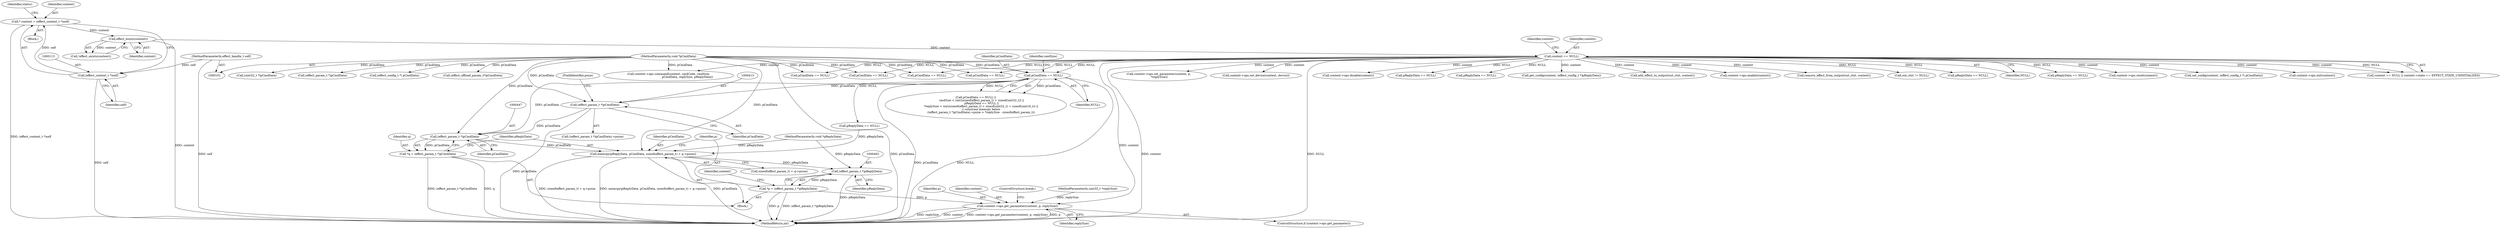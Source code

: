 digraph "0_Android_073a80800f341325932c66818ce4302b312909a4@pointer" {
"1000446" [label="(Call,(effect_param_t *)pCmdData)"];
"1000412" [label="(Call,(effect_param_t *)pCmdData)"];
"1000379" [label="(Call,pCmdData == NULL)"];
"1000105" [label="(MethodParameterIn,void *pCmdData)"];
"1000135" [label="(Call,context == NULL)"];
"1000125" [label="(Call,effect_exists(context))"];
"1000110" [label="(Call,* context = (effect_context_t *)self)"];
"1000112" [label="(Call,(effect_context_t *)self)"];
"1000102" [label="(MethodParameterIn,effect_handle_t self)"];
"1000444" [label="(Call,*q = (effect_param_t *)pCmdData)"];
"1000449" [label="(Call,memcpy(pReplyData, pCmdData, sizeof(effect_param_t) + q->psize))"];
"1000461" [label="(Call,(effect_param_t *)pReplyData)"];
"1000459" [label="(Call,*p = (effect_param_t *)pReplyData)"];
"1000470" [label="(Call,context->ops.get_parameter(context, p, replySize))"];
"1000363" [label="(Call,context->ops.disable(context))"];
"1000412" [label="(Call,(effect_param_t *)pCmdData)"];
"1000393" [label="(Call,pReplyData == NULL)"];
"1000140" [label="(Identifier,context)"];
"1000125" [label="(Call,effect_exists(context))"];
"1000110" [label="(Call,* context = (effect_context_t *)self)"];
"1000479" [label="(Call,pCmdData == NULL)"];
"1000463" [label="(Identifier,pReplyData)"];
"1000467" [label="(Identifier,context)"];
"1000459" [label="(Call,*p = (effect_param_t *)pReplyData)"];
"1000155" [label="(Call,pReplyData == NULL)"];
"1000384" [label="(Identifier,cmdSize)"];
"1000570" [label="(Call,(uint32_t *)pCmdData)"];
"1000102" [label="(MethodParameterIn,effect_handle_t self)"];
"1000411" [label="(Call,((effect_param_t *)pCmdData)->psize)"];
"1000415" [label="(FieldIdentifier,psize)"];
"1000136" [label="(Identifier,context)"];
"1000274" [label="(Call,pReplyData == NULL)"];
"1000524" [label="(Call,(effect_param_t *)pCmdData)"];
"1000255" [label="(Call,get_config(context, (effect_config_t *)pReplyData))"];
"1000473" [label="(Identifier,replySize)"];
"1000223" [label="(Call,(effect_config_t *) pCmdData)"];
"1000684" [label="(Call,add_effect_to_output(out_ctxt, context))"];
"1000112" [label="(Call,(effect_context_t *)self)"];
"1000311" [label="(Call,context->ops.enable(context))"];
"1000451" [label="(Identifier,pCmdData)"];
"1000664" [label="(Call,remove_effect_from_output(out_ctxt, context))"];
"1000472" [label="(Identifier,p)"];
"1000445" [label="(Identifier,q)"];
"1000378" [label="(Call,pCmdData == NULL ||\n             cmdSize < (int)(sizeof(effect_param_t) + sizeof(uint32_t)) ||\n             pReplyData == NULL ||\n            *replySize < (int)(sizeof(effect_param_t) + sizeof(uint32_t) + sizeof(uint16_t)) ||\n            // constrain memcpy below\n            ((effect_param_t *)pCmdData)->psize > *replySize - sizeof(effect_param_t))"];
"1000661" [label="(Call,out_ctxt != NULL)"];
"1000450" [label="(Identifier,pReplyData)"];
"1000376" [label="(Block,)"];
"1000444" [label="(Call,*q = (effect_param_t *)pCmdData)"];
"1000551" [label="(Call,pCmdData == NULL)"];
"1000230" [label="(Call,pReplyData == NULL)"];
"1000137" [label="(Identifier,NULL)"];
"1000326" [label="(Call,pReplyData == NULL)"];
"1000470" [label="(Call,context->ops.get_parameter(context, p, replySize))"];
"1000471" [label="(Identifier,context)"];
"1000114" [label="(Identifier,self)"];
"1000474" [label="(ControlStructure,break;)"];
"1000135" [label="(Call,context == NULL)"];
"1000268" [label="(Call,context->ops.reset(context))"];
"1000124" [label="(Call,!effect_exists(context))"];
"1000118" [label="(Identifier,status)"];
"1000460" [label="(Identifier,p)"];
"1000414" [label="(Identifier,pCmdData)"];
"1000620" [label="(Call,(effect_offload_param_t*)pCmdData)"];
"1000448" [label="(Identifier,pCmdData)"];
"1000380" [label="(Identifier,pCmdData)"];
"1000461" [label="(Call,(effect_param_t *)pReplyData)"];
"1000449" [label="(Call,memcpy(pReplyData, pCmdData, sizeof(effect_param_t) + q->psize))"];
"1000126" [label="(Identifier,context)"];
"1000596" [label="(Call,pCmdData == NULL)"];
"1000221" [label="(Call,set_config(context, (effect_config_t *) pCmdData))"];
"1000379" [label="(Call,pCmdData == NULL)"];
"1000701" [label="(Call,context->ops.command(context, cmdCode, cmdSize,\n                                          pCmdData, replySize, pReplyData))"];
"1000107" [label="(MethodParameterIn,void *pReplyData)"];
"1000111" [label="(Identifier,context)"];
"1000452" [label="(Call,sizeof(effect_param_t) + q->psize)"];
"1000446" [label="(Call,(effect_param_t *)pCmdData)"];
"1000108" [label="(Block,)"];
"1000180" [label="(Call,context->ops.init(context))"];
"1000381" [label="(Identifier,NULL)"];
"1000134" [label="(Call,context == NULL || context->state == EFFECT_STATE_UNINITIALIZED)"];
"1000105" [label="(MethodParameterIn,void *pCmdData)"];
"1000193" [label="(Call,pCmdData == NULL)"];
"1000106" [label="(MethodParameterIn,uint32_t *replySize)"];
"1000538" [label="(Call,context->ops.set_parameter(context, p,\n *replySize))"];
"1000725" [label="(MethodReturn,int)"];
"1000464" [label="(ControlStructure,if (context->ops.get_parameter))"];
"1000579" [label="(Call,context->ops.set_device(context, device))"];
"1000446" -> "1000444"  [label="AST: "];
"1000446" -> "1000448"  [label="CFG: "];
"1000447" -> "1000446"  [label="AST: "];
"1000448" -> "1000446"  [label="AST: "];
"1000444" -> "1000446"  [label="CFG: "];
"1000446" -> "1000444"  [label="DDG: pCmdData"];
"1000412" -> "1000446"  [label="DDG: pCmdData"];
"1000379" -> "1000446"  [label="DDG: pCmdData"];
"1000105" -> "1000446"  [label="DDG: pCmdData"];
"1000446" -> "1000449"  [label="DDG: pCmdData"];
"1000412" -> "1000411"  [label="AST: "];
"1000412" -> "1000414"  [label="CFG: "];
"1000413" -> "1000412"  [label="AST: "];
"1000414" -> "1000412"  [label="AST: "];
"1000415" -> "1000412"  [label="CFG: "];
"1000412" -> "1000725"  [label="DDG: pCmdData"];
"1000379" -> "1000412"  [label="DDG: pCmdData"];
"1000105" -> "1000412"  [label="DDG: pCmdData"];
"1000379" -> "1000378"  [label="AST: "];
"1000379" -> "1000381"  [label="CFG: "];
"1000380" -> "1000379"  [label="AST: "];
"1000381" -> "1000379"  [label="AST: "];
"1000384" -> "1000379"  [label="CFG: "];
"1000378" -> "1000379"  [label="CFG: "];
"1000379" -> "1000725"  [label="DDG: pCmdData"];
"1000379" -> "1000725"  [label="DDG: NULL"];
"1000379" -> "1000378"  [label="DDG: pCmdData"];
"1000379" -> "1000378"  [label="DDG: NULL"];
"1000105" -> "1000379"  [label="DDG: pCmdData"];
"1000135" -> "1000379"  [label="DDG: NULL"];
"1000379" -> "1000393"  [label="DDG: NULL"];
"1000105" -> "1000101"  [label="AST: "];
"1000105" -> "1000725"  [label="DDG: pCmdData"];
"1000105" -> "1000193"  [label="DDG: pCmdData"];
"1000105" -> "1000223"  [label="DDG: pCmdData"];
"1000105" -> "1000449"  [label="DDG: pCmdData"];
"1000105" -> "1000479"  [label="DDG: pCmdData"];
"1000105" -> "1000524"  [label="DDG: pCmdData"];
"1000105" -> "1000551"  [label="DDG: pCmdData"];
"1000105" -> "1000570"  [label="DDG: pCmdData"];
"1000105" -> "1000596"  [label="DDG: pCmdData"];
"1000105" -> "1000620"  [label="DDG: pCmdData"];
"1000105" -> "1000701"  [label="DDG: pCmdData"];
"1000135" -> "1000134"  [label="AST: "];
"1000135" -> "1000137"  [label="CFG: "];
"1000136" -> "1000135"  [label="AST: "];
"1000137" -> "1000135"  [label="AST: "];
"1000140" -> "1000135"  [label="CFG: "];
"1000134" -> "1000135"  [label="CFG: "];
"1000135" -> "1000725"  [label="DDG: context"];
"1000135" -> "1000725"  [label="DDG: NULL"];
"1000135" -> "1000134"  [label="DDG: context"];
"1000135" -> "1000134"  [label="DDG: NULL"];
"1000125" -> "1000135"  [label="DDG: context"];
"1000135" -> "1000155"  [label="DDG: NULL"];
"1000135" -> "1000180"  [label="DDG: context"];
"1000135" -> "1000193"  [label="DDG: NULL"];
"1000135" -> "1000221"  [label="DDG: context"];
"1000135" -> "1000230"  [label="DDG: NULL"];
"1000135" -> "1000255"  [label="DDG: context"];
"1000135" -> "1000268"  [label="DDG: context"];
"1000135" -> "1000274"  [label="DDG: NULL"];
"1000135" -> "1000311"  [label="DDG: context"];
"1000135" -> "1000326"  [label="DDG: NULL"];
"1000135" -> "1000363"  [label="DDG: context"];
"1000135" -> "1000470"  [label="DDG: context"];
"1000135" -> "1000479"  [label="DDG: NULL"];
"1000135" -> "1000538"  [label="DDG: context"];
"1000135" -> "1000551"  [label="DDG: NULL"];
"1000135" -> "1000579"  [label="DDG: context"];
"1000135" -> "1000596"  [label="DDG: NULL"];
"1000135" -> "1000661"  [label="DDG: NULL"];
"1000135" -> "1000664"  [label="DDG: context"];
"1000135" -> "1000684"  [label="DDG: context"];
"1000135" -> "1000701"  [label="DDG: context"];
"1000125" -> "1000124"  [label="AST: "];
"1000125" -> "1000126"  [label="CFG: "];
"1000126" -> "1000125"  [label="AST: "];
"1000124" -> "1000125"  [label="CFG: "];
"1000125" -> "1000725"  [label="DDG: context"];
"1000125" -> "1000124"  [label="DDG: context"];
"1000110" -> "1000125"  [label="DDG: context"];
"1000110" -> "1000108"  [label="AST: "];
"1000110" -> "1000112"  [label="CFG: "];
"1000111" -> "1000110"  [label="AST: "];
"1000112" -> "1000110"  [label="AST: "];
"1000118" -> "1000110"  [label="CFG: "];
"1000110" -> "1000725"  [label="DDG: (effect_context_t *)self"];
"1000112" -> "1000110"  [label="DDG: self"];
"1000112" -> "1000114"  [label="CFG: "];
"1000113" -> "1000112"  [label="AST: "];
"1000114" -> "1000112"  [label="AST: "];
"1000112" -> "1000725"  [label="DDG: self"];
"1000102" -> "1000112"  [label="DDG: self"];
"1000102" -> "1000101"  [label="AST: "];
"1000102" -> "1000725"  [label="DDG: self"];
"1000444" -> "1000376"  [label="AST: "];
"1000445" -> "1000444"  [label="AST: "];
"1000450" -> "1000444"  [label="CFG: "];
"1000444" -> "1000725"  [label="DDG: (effect_param_t *)pCmdData"];
"1000444" -> "1000725"  [label="DDG: q"];
"1000449" -> "1000376"  [label="AST: "];
"1000449" -> "1000452"  [label="CFG: "];
"1000450" -> "1000449"  [label="AST: "];
"1000451" -> "1000449"  [label="AST: "];
"1000452" -> "1000449"  [label="AST: "];
"1000460" -> "1000449"  [label="CFG: "];
"1000449" -> "1000725"  [label="DDG: sizeof(effect_param_t) + q->psize"];
"1000449" -> "1000725"  [label="DDG: memcpy(pReplyData, pCmdData, sizeof(effect_param_t) + q->psize)"];
"1000449" -> "1000725"  [label="DDG: pCmdData"];
"1000393" -> "1000449"  [label="DDG: pReplyData"];
"1000107" -> "1000449"  [label="DDG: pReplyData"];
"1000449" -> "1000461"  [label="DDG: pReplyData"];
"1000461" -> "1000459"  [label="AST: "];
"1000461" -> "1000463"  [label="CFG: "];
"1000462" -> "1000461"  [label="AST: "];
"1000463" -> "1000461"  [label="AST: "];
"1000459" -> "1000461"  [label="CFG: "];
"1000461" -> "1000725"  [label="DDG: pReplyData"];
"1000461" -> "1000459"  [label="DDG: pReplyData"];
"1000107" -> "1000461"  [label="DDG: pReplyData"];
"1000459" -> "1000376"  [label="AST: "];
"1000460" -> "1000459"  [label="AST: "];
"1000467" -> "1000459"  [label="CFG: "];
"1000459" -> "1000725"  [label="DDG: (effect_param_t *)pReplyData"];
"1000459" -> "1000725"  [label="DDG: p"];
"1000459" -> "1000470"  [label="DDG: p"];
"1000470" -> "1000464"  [label="AST: "];
"1000470" -> "1000473"  [label="CFG: "];
"1000471" -> "1000470"  [label="AST: "];
"1000472" -> "1000470"  [label="AST: "];
"1000473" -> "1000470"  [label="AST: "];
"1000474" -> "1000470"  [label="CFG: "];
"1000470" -> "1000725"  [label="DDG: p"];
"1000470" -> "1000725"  [label="DDG: replySize"];
"1000470" -> "1000725"  [label="DDG: context"];
"1000470" -> "1000725"  [label="DDG: context->ops.get_parameter(context, p, replySize)"];
"1000106" -> "1000470"  [label="DDG: replySize"];
}
